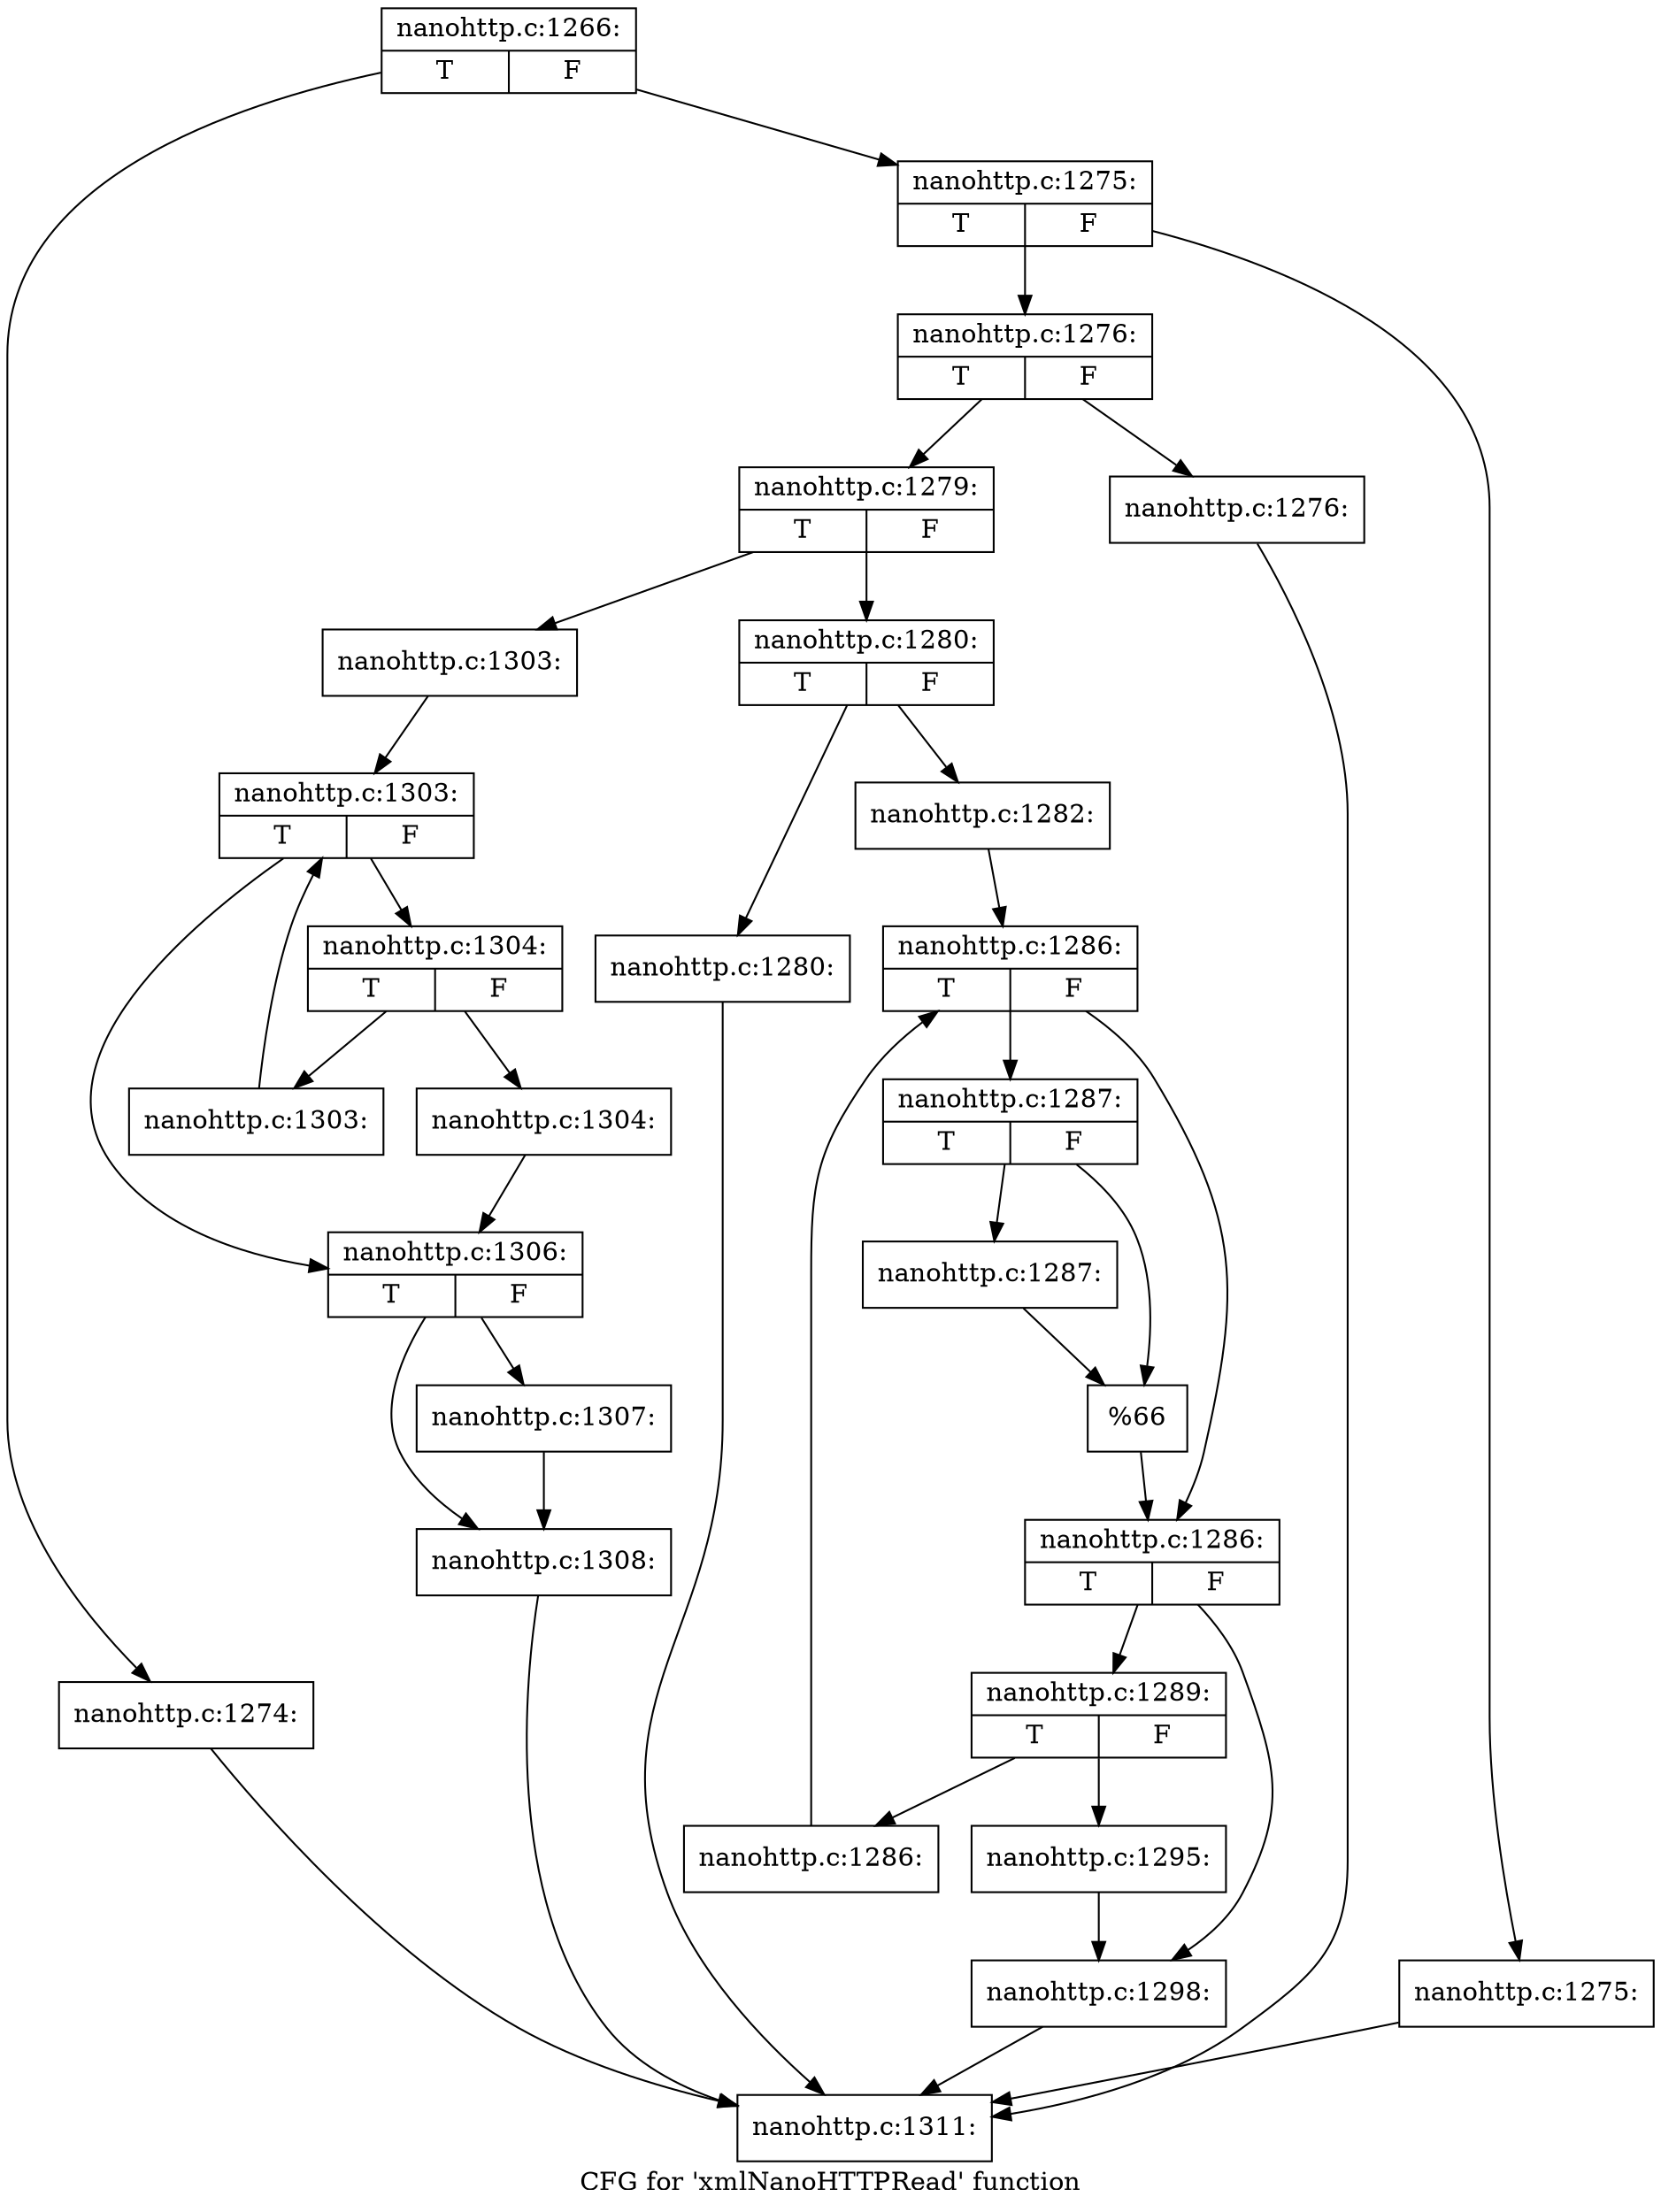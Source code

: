 digraph "CFG for 'xmlNanoHTTPRead' function" {
	label="CFG for 'xmlNanoHTTPRead' function";

	Node0x42912e0 [shape=record,label="{nanohttp.c:1266:|{<s0>T|<s1>F}}"];
	Node0x42912e0 -> Node0x43e05e0;
	Node0x42912e0 -> Node0x43e0630;
	Node0x43e05e0 [shape=record,label="{nanohttp.c:1274:}"];
	Node0x43e05e0 -> Node0x43d4c10;
	Node0x43e0630 [shape=record,label="{nanohttp.c:1275:|{<s0>T|<s1>F}}"];
	Node0x43e0630 -> Node0x438a650;
	Node0x43e0630 -> Node0x438a6a0;
	Node0x438a650 [shape=record,label="{nanohttp.c:1275:}"];
	Node0x438a650 -> Node0x43d4c10;
	Node0x438a6a0 [shape=record,label="{nanohttp.c:1276:|{<s0>T|<s1>F}}"];
	Node0x438a6a0 -> Node0x43e1150;
	Node0x438a6a0 -> Node0x43e11a0;
	Node0x43e1150 [shape=record,label="{nanohttp.c:1276:}"];
	Node0x43e1150 -> Node0x43d4c10;
	Node0x43e11a0 [shape=record,label="{nanohttp.c:1279:|{<s0>T|<s1>F}}"];
	Node0x43e11a0 -> Node0x43e1630;
	Node0x43e11a0 -> Node0x43e1680;
	Node0x43e1630 [shape=record,label="{nanohttp.c:1280:|{<s0>T|<s1>F}}"];
	Node0x43e1630 -> Node0x43e1bb0;
	Node0x43e1630 -> Node0x43e1c00;
	Node0x43e1bb0 [shape=record,label="{nanohttp.c:1280:}"];
	Node0x43e1bb0 -> Node0x43d4c10;
	Node0x43e1c00 [shape=record,label="{nanohttp.c:1282:}"];
	Node0x43e1c00 -> Node0x43e32d0;
	Node0x43e32d0 [shape=record,label="{nanohttp.c:1286:|{<s0>T|<s1>F}}"];
	Node0x43e32d0 -> Node0x43e35c0;
	Node0x43e32d0 -> Node0x43e3570;
	Node0x43e35c0 [shape=record,label="{nanohttp.c:1287:|{<s0>T|<s1>F}}"];
	Node0x43e35c0 -> Node0x43e3b40;
	Node0x43e35c0 -> Node0x43e3b90;
	Node0x43e3b90 [shape=record,label="{nanohttp.c:1287:}"];
	Node0x43e3b90 -> Node0x43e3b40;
	Node0x43e3b40 [shape=record,label="{%66}"];
	Node0x43e3b40 -> Node0x43e3570;
	Node0x43e3570 [shape=record,label="{nanohttp.c:1286:|{<s0>T|<s1>F}}"];
	Node0x43e3570 -> Node0x437e170;
	Node0x43e3570 -> Node0x43e34f0;
	Node0x437e170 [shape=record,label="{nanohttp.c:1289:|{<s0>T|<s1>F}}"];
	Node0x437e170 -> Node0x43e4b10;
	Node0x437e170 -> Node0x43e6d30;
	Node0x43e4b10 [shape=record,label="{nanohttp.c:1295:}"];
	Node0x43e4b10 -> Node0x43e34f0;
	Node0x43e6d30 [shape=record,label="{nanohttp.c:1286:}"];
	Node0x43e6d30 -> Node0x43e32d0;
	Node0x43e34f0 [shape=record,label="{nanohttp.c:1298:}"];
	Node0x43e34f0 -> Node0x43d4c10;
	Node0x43e1680 [shape=record,label="{nanohttp.c:1303:}"];
	Node0x43e1680 -> Node0x43e9540;
	Node0x43e9540 [shape=record,label="{nanohttp.c:1303:|{<s0>T|<s1>F}}"];
	Node0x43e9540 -> Node0x43e9da0;
	Node0x43e9540 -> Node0x43e9760;
	Node0x43e9da0 [shape=record,label="{nanohttp.c:1304:|{<s0>T|<s1>F}}"];
	Node0x43e9da0 -> Node0x43e9f90;
	Node0x43e9da0 -> Node0x43e9fe0;
	Node0x43e9f90 [shape=record,label="{nanohttp.c:1304:}"];
	Node0x43e9f90 -> Node0x43e9760;
	Node0x43e9fe0 [shape=record,label="{nanohttp.c:1303:}"];
	Node0x43e9fe0 -> Node0x43e9540;
	Node0x43e9760 [shape=record,label="{nanohttp.c:1306:|{<s0>T|<s1>F}}"];
	Node0x43e9760 -> Node0x43ea480;
	Node0x43e9760 -> Node0x43ea4d0;
	Node0x43ea480 [shape=record,label="{nanohttp.c:1307:}"];
	Node0x43ea480 -> Node0x43ea4d0;
	Node0x43ea4d0 [shape=record,label="{nanohttp.c:1308:}"];
	Node0x43ea4d0 -> Node0x43d4c10;
	Node0x43d4c10 [shape=record,label="{nanohttp.c:1311:}"];
}
